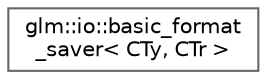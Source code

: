 digraph "Graphical Class Hierarchy"
{
 // LATEX_PDF_SIZE
  bgcolor="transparent";
  edge [fontname=Helvetica,fontsize=10,labelfontname=Helvetica,labelfontsize=10];
  node [fontname=Helvetica,fontsize=10,shape=box,height=0.2,width=0.4];
  rankdir="LR";
  Node0 [id="Node000000",label="glm::io::basic_format\l_saver\< CTy, CTr \>",height=0.2,width=0.4,color="grey40", fillcolor="white", style="filled",URL="$classglm_1_1io_1_1basic__format__saver.html",tooltip=" "];
}
